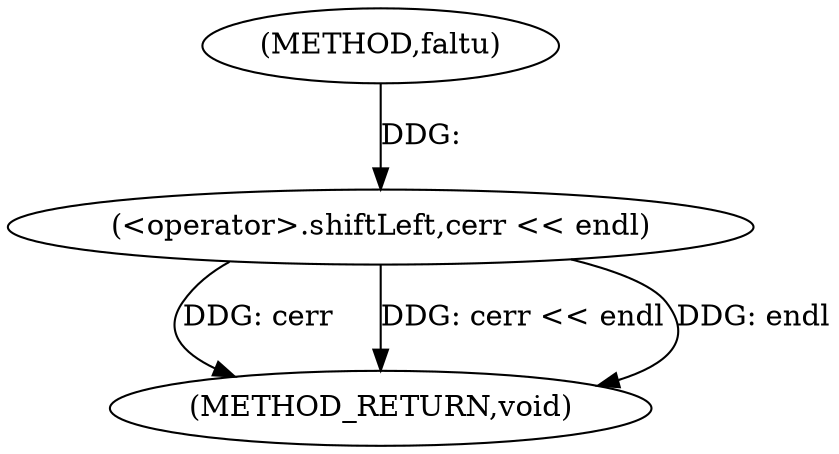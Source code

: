 digraph "faltu" {  
"1000267" [label = "(METHOD,faltu)" ]
"1000272" [label = "(METHOD_RETURN,void)" ]
"1000269" [label = "(<operator>.shiftLeft,cerr << endl)" ]
  "1000269" -> "1000272"  [ label = "DDG: cerr"] 
  "1000269" -> "1000272"  [ label = "DDG: cerr << endl"] 
  "1000269" -> "1000272"  [ label = "DDG: endl"] 
  "1000267" -> "1000269"  [ label = "DDG: "] 
}
